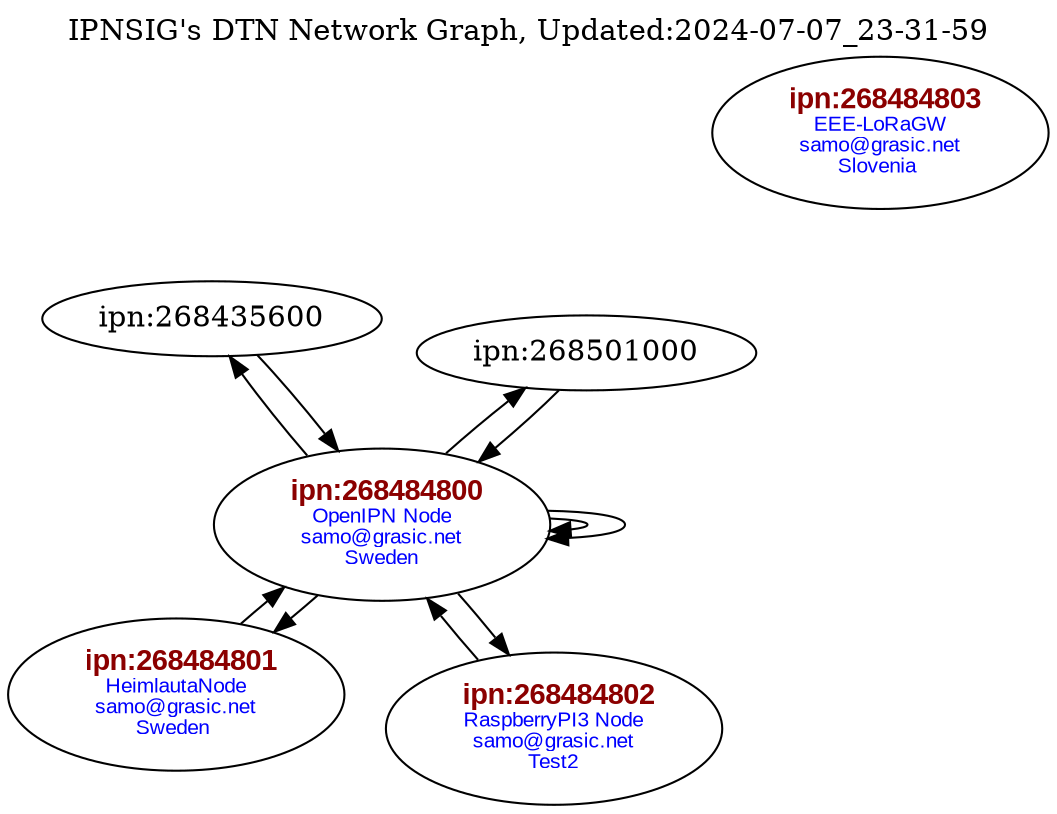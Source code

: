 digraph G { layout=neato; overlap=false;
"ipn:268484801" [label=< <FONT POINT-SIZE="14" FACE="Arial" COLOR="darkred"><B>ipn:268484801</B></FONT><BR/><FONT POINT-SIZE="10" FACE="Arial" COLOR="blue">HeimlautaNode<br/>samo&#64;grasic&#46;net<br/>Sweden </FONT>>];
"ipn:268484802" [label=< <FONT POINT-SIZE="14" FACE="Arial" COLOR="darkred"><B>ipn:268484802</B></FONT><BR/><FONT POINT-SIZE="10" FACE="Arial" COLOR="blue">RaspberryPI3 Node<br/>samo&#64;grasic&#46;net<br/>Test2</FONT>>];
"ipn:268484803" [label=< <FONT POINT-SIZE="14" FACE="Arial" COLOR="darkred"><B>ipn:268484803</B></FONT><BR/><FONT POINT-SIZE="10" FACE="Arial" COLOR="blue">EEE-LoRaGW<br/>samo&#64;grasic&#46;net<br/>Slovenia </FONT>>];
"ipn:268484800" [label=< <FONT POINT-SIZE="14" FACE="Arial" COLOR="darkred"><B>ipn:268484800</B></FONT><BR/><FONT POINT-SIZE="10" FACE="Arial" COLOR="blue">OpenIPN Node<br/>samo&#64;grasic&#46;net<br/>Sweden</FONT>>];
"ipn:268435600" -> "ipn:268484800"
"ipn:268484800" -> "ipn:268435600"
"ipn:268484800" -> "ipn:268484800"
"ipn:268484800" -> "ipn:268484800"
"ipn:268484800" -> "ipn:268484801"
"ipn:268484800" -> "ipn:268484802"
"ipn:268484800" -> "ipn:268501000"
"ipn:268484801" -> "ipn:268484800"
"ipn:268484802" -> "ipn:268484800"
"ipn:268501000" -> "ipn:268484800"
labelloc="t"; label="IPNSIG's DTN Network Graph, Updated:2024-07-07_23-31-59"}
